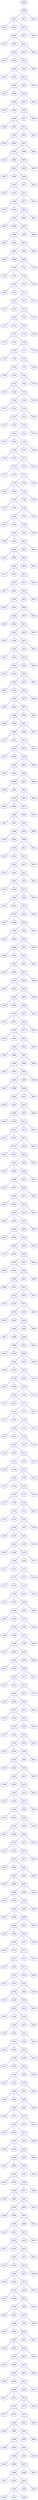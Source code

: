 strict graph "" {
	3608	[color=blue];
	3609	[color=blue];
	3608 -- 3609	[color=blue];
	3610	[color=blue];
	3609 -- 3610	[color=blue];
	3611	[color=blue];
	3609 -- 3611	[color=blue];
	3612	[color=blue];
	3609 -- 3612	[color=blue];
	3613	[color=blue];
	3610 -- 3613	[color=blue];
	3614	[color=blue];
	3610 -- 3614	[color=blue];
	3615	[color=blue];
	3610 -- 3615	[color=blue];
	3616	[color=blue];
	3615 -- 3616	[color=blue];
	3617	[color=blue];
	3615 -- 3617	[color=blue];
	3618	[color=blue];
	3615 -- 3618	[color=blue];
	3619	[color=blue];
	3616 -- 3619	[color=blue];
	3620	[color=blue];
	3616 -- 3620	[color=blue];
	3621	[color=blue];
	3616 -- 3621	[color=blue];
	3622	[color=blue];
	3621 -- 3622	[color=blue];
	3623	[color=blue];
	3621 -- 3623	[color=blue];
	3624	[color=blue];
	3621 -- 3624	[color=blue];
	3625	[color=blue];
	3622 -- 3625	[color=blue];
	3626	[color=blue];
	3622 -- 3626	[color=blue];
	3627	[color=blue];
	3622 -- 3627	[color=blue];
	3628	[color=blue];
	3627 -- 3628	[color=blue];
	3629	[color=blue];
	3627 -- 3629	[color=blue];
	3630	[color=blue];
	3627 -- 3630	[color=blue];
	3631	[color=blue];
	3628 -- 3631	[color=blue];
	3632	[color=blue];
	3628 -- 3632	[color=blue];
	3633	[color=blue];
	3628 -- 3633	[color=blue];
	3634	[color=blue];
	3633 -- 3634	[color=blue];
	3635	[color=blue];
	3633 -- 3635	[color=blue];
	3636	[color=blue];
	3633 -- 3636	[color=blue];
	3637	[color=blue];
	3634 -- 3637	[color=blue];
	3638	[color=blue];
	3634 -- 3638	[color=blue];
	3639	[color=blue];
	3634 -- 3639	[color=blue];
	3640	[color=blue];
	3639 -- 3640	[color=blue];
	3641	[color=blue];
	3639 -- 3641	[color=blue];
	3642	[color=blue];
	3639 -- 3642	[color=blue];
	3643	[color=blue];
	3640 -- 3643	[color=blue];
	3644	[color=blue];
	3640 -- 3644	[color=blue];
	3645	[color=blue];
	3640 -- 3645	[color=blue];
	3646	[color=blue];
	3645 -- 3646	[color=blue];
	3647	[color=blue];
	3645 -- 3647	[color=blue];
	3648	[color=blue];
	3645 -- 3648	[color=blue];
	3649	[color=blue];
	3646 -- 3649	[color=blue];
	3650	[color=blue];
	3646 -- 3650	[color=blue];
	3651	[color=blue];
	3646 -- 3651	[color=blue];
	3652	[color=blue];
	3651 -- 3652	[color=blue];
	3653	[color=blue];
	3651 -- 3653	[color=blue];
	3654	[color=blue];
	3651 -- 3654	[color=blue];
	3655	[color=blue];
	3652 -- 3655	[color=blue];
	3656	[color=blue];
	3652 -- 3656	[color=blue];
	3657	[color=blue];
	3652 -- 3657	[color=blue];
	3658	[color=blue];
	3657 -- 3658	[color=blue];
	3659	[color=blue];
	3657 -- 3659	[color=blue];
	3660	[color=blue];
	3657 -- 3660	[color=blue];
	3661	[color=blue];
	3658 -- 3661	[color=blue];
	3662	[color=blue];
	3658 -- 3662	[color=blue];
	3663	[color=blue];
	3658 -- 3663	[color=blue];
	3664	[color=blue];
	3663 -- 3664	[color=blue];
	3665	[color=blue];
	3663 -- 3665	[color=blue];
	3666	[color=blue];
	3663 -- 3666	[color=blue];
	3667	[color=blue];
	3664 -- 3667	[color=blue];
	3668	[color=blue];
	3664 -- 3668	[color=blue];
	3669	[color=blue];
	3664 -- 3669	[color=blue];
	3670	[color=blue];
	3669 -- 3670	[color=blue];
	3671	[color=blue];
	3669 -- 3671	[color=blue];
	3672	[color=blue];
	3669 -- 3672	[color=blue];
	3673	[color=blue];
	3670 -- 3673	[color=blue];
	3674	[color=blue];
	3670 -- 3674	[color=blue];
	3675	[color=blue];
	3670 -- 3675	[color=blue];
	3676	[color=blue];
	3675 -- 3676	[color=blue];
	3677	[color=blue];
	3675 -- 3677	[color=blue];
	3678	[color=blue];
	3675 -- 3678	[color=blue];
	3679	[color=blue];
	3676 -- 3679	[color=blue];
	3680	[color=blue];
	3676 -- 3680	[color=blue];
	3681	[color=blue];
	3676 -- 3681	[color=blue];
	3682	[color=blue];
	3681 -- 3682	[color=blue];
	3683	[color=blue];
	3681 -- 3683	[color=blue];
	3684	[color=blue];
	3681 -- 3684	[color=blue];
	3685	[color=blue];
	3682 -- 3685	[color=blue];
	3686	[color=blue];
	3682 -- 3686	[color=blue];
	3687	[color=blue];
	3682 -- 3687	[color=blue];
	3688	[color=blue];
	3687 -- 3688	[color=blue];
	3689	[color=blue];
	3687 -- 3689	[color=blue];
	3690	[color=blue];
	3687 -- 3690	[color=blue];
	3691	[color=blue];
	3688 -- 3691	[color=blue];
	3692	[color=blue];
	3688 -- 3692	[color=blue];
	3693	[color=blue];
	3688 -- 3693	[color=blue];
	3694	[color=blue];
	3693 -- 3694	[color=blue];
	3695	[color=blue];
	3693 -- 3695	[color=blue];
	3696	[color=blue];
	3693 -- 3696	[color=blue];
	3697	[color=blue];
	3694 -- 3697	[color=blue];
	3698	[color=blue];
	3694 -- 3698	[color=blue];
	3699	[color=blue];
	3694 -- 3699	[color=blue];
	3700	[color=blue];
	3699 -- 3700	[color=blue];
	3701	[color=blue];
	3699 -- 3701	[color=blue];
	3702	[color=blue];
	3699 -- 3702	[color=blue];
	3703	[color=blue];
	3700 -- 3703	[color=blue];
	3704	[color=blue];
	3700 -- 3704	[color=blue];
	3705	[color=blue];
	3700 -- 3705	[color=blue];
	3706	[color=blue];
	3705 -- 3706	[color=blue];
	3707	[color=blue];
	3705 -- 3707	[color=blue];
	3708	[color=blue];
	3705 -- 3708	[color=blue];
	3709	[color=blue];
	3706 -- 3709	[color=blue];
	3710	[color=blue];
	3706 -- 3710	[color=blue];
	3711	[color=blue];
	3706 -- 3711	[color=blue];
	3712	[color=blue];
	3711 -- 3712	[color=blue];
	3713	[color=blue];
	3711 -- 3713	[color=blue];
	3714	[color=blue];
	3711 -- 3714	[color=blue];
	3715	[color=blue];
	3712 -- 3715	[color=blue];
	3716	[color=blue];
	3712 -- 3716	[color=blue];
	3717	[color=blue];
	3712 -- 3717	[color=blue];
	3718	[color=blue];
	3717 -- 3718	[color=blue];
	3719	[color=blue];
	3717 -- 3719	[color=blue];
	3720	[color=blue];
	3717 -- 3720	[color=blue];
	3721	[color=blue];
	3718 -- 3721	[color=blue];
	3722	[color=blue];
	3718 -- 3722	[color=blue];
	3723	[color=blue];
	3718 -- 3723	[color=blue];
	3724	[color=blue];
	3723 -- 3724	[color=blue];
	3725	[color=blue];
	3723 -- 3725	[color=blue];
	3726	[color=blue];
	3723 -- 3726	[color=blue];
	3727	[color=blue];
	3724 -- 3727	[color=blue];
	3728	[color=blue];
	3724 -- 3728	[color=blue];
	3729	[color=blue];
	3724 -- 3729	[color=blue];
	3730	[color=blue];
	3729 -- 3730	[color=blue];
	3731	[color=blue];
	3729 -- 3731	[color=blue];
	3732	[color=blue];
	3729 -- 3732	[color=blue];
	3733	[color=blue];
	3730 -- 3733	[color=blue];
	3734	[color=blue];
	3730 -- 3734	[color=blue];
	3735	[color=blue];
	3730 -- 3735	[color=blue];
	3736	[color=blue];
	3735 -- 3736	[color=blue];
	3737	[color=blue];
	3735 -- 3737	[color=blue];
	3738	[color=blue];
	3735 -- 3738	[color=blue];
	3739	[color=blue];
	3736 -- 3739	[color=blue];
	3740	[color=blue];
	3736 -- 3740	[color=blue];
	3741	[color=blue];
	3736 -- 3741	[color=blue];
	3742	[color=blue];
	3741 -- 3742	[color=blue];
	3743	[color=blue];
	3741 -- 3743	[color=blue];
	3744	[color=blue];
	3741 -- 3744	[color=blue];
	3745	[color=blue];
	3742 -- 3745	[color=blue];
	3746	[color=blue];
	3742 -- 3746	[color=blue];
	3747	[color=blue];
	3742 -- 3747	[color=blue];
	3748	[color=blue];
	3747 -- 3748	[color=blue];
	3749	[color=blue];
	3747 -- 3749	[color=blue];
	3750	[color=blue];
	3747 -- 3750	[color=blue];
	3751	[color=blue];
	3748 -- 3751	[color=blue];
	3752	[color=blue];
	3748 -- 3752	[color=blue];
	3753	[color=blue];
	3748 -- 3753	[color=blue];
	3754	[color=blue];
	3753 -- 3754	[color=blue];
	3755	[color=blue];
	3753 -- 3755	[color=blue];
	3756	[color=blue];
	3753 -- 3756	[color=blue];
	3757	[color=blue];
	3754 -- 3757	[color=blue];
	3758	[color=blue];
	3754 -- 3758	[color=blue];
	3759	[color=blue];
	3754 -- 3759	[color=blue];
	3760	[color=blue];
	3759 -- 3760	[color=blue];
	3761	[color=blue];
	3759 -- 3761	[color=blue];
	3762	[color=blue];
	3759 -- 3762	[color=blue];
	3763	[color=blue];
	3760 -- 3763	[color=blue];
	3764	[color=blue];
	3760 -- 3764	[color=blue];
	3765	[color=blue];
	3760 -- 3765	[color=blue];
	3766	[color=blue];
	3765 -- 3766	[color=blue];
	3767	[color=blue];
	3765 -- 3767	[color=blue];
	3768	[color=blue];
	3765 -- 3768	[color=blue];
	3769	[color=blue];
	3766 -- 3769	[color=blue];
	3770	[color=blue];
	3766 -- 3770	[color=blue];
	3771	[color=blue];
	3766 -- 3771	[color=blue];
	3772	[color=blue];
	3771 -- 3772	[color=blue];
	3773	[color=blue];
	3771 -- 3773	[color=blue];
	3774	[color=blue];
	3771 -- 3774	[color=blue];
	3775	[color=blue];
	3772 -- 3775	[color=blue];
	3776	[color=blue];
	3772 -- 3776	[color=blue];
	3777	[color=blue];
	3772 -- 3777	[color=blue];
	3778	[color=blue];
	3777 -- 3778	[color=blue];
	3779	[color=blue];
	3777 -- 3779	[color=blue];
	3780	[color=blue];
	3777 -- 3780	[color=blue];
	3781	[color=blue];
	3778 -- 3781	[color=blue];
	3782	[color=blue];
	3778 -- 3782	[color=blue];
	3783	[color=blue];
	3778 -- 3783	[color=blue];
	3784	[color=blue];
	3783 -- 3784	[color=blue];
	3785	[color=blue];
	3783 -- 3785	[color=blue];
	3786	[color=blue];
	3783 -- 3786	[color=blue];
	3787	[color=blue];
	3784 -- 3787	[color=blue];
	3788	[color=blue];
	3784 -- 3788	[color=blue];
	3789	[color=blue];
	3784 -- 3789	[color=blue];
	3790	[color=blue];
	3789 -- 3790	[color=blue];
	3791	[color=blue];
	3789 -- 3791	[color=blue];
	3792	[color=blue];
	3789 -- 3792	[color=blue];
	3793	[color=blue];
	3790 -- 3793	[color=blue];
	3794	[color=blue];
	3790 -- 3794	[color=blue];
	3795	[color=blue];
	3790 -- 3795	[color=blue];
	3796	[color=blue];
	3795 -- 3796	[color=blue];
	3797	[color=blue];
	3795 -- 3797	[color=blue];
	3798	[color=blue];
	3795 -- 3798	[color=blue];
	3799	[color=blue];
	3796 -- 3799	[color=blue];
	3800	[color=blue];
	3796 -- 3800	[color=blue];
	3801	[color=blue];
	3796 -- 3801	[color=blue];
	3802	[color=blue];
	3801 -- 3802	[color=blue];
	3803	[color=blue];
	3801 -- 3803	[color=blue];
	3804	[color=blue];
	3801 -- 3804	[color=blue];
	3805	[color=blue];
	3802 -- 3805	[color=blue];
	3806	[color=blue];
	3802 -- 3806	[color=blue];
	3807	[color=blue];
	3802 -- 3807	[color=blue];
	3808	[color=blue];
	3807 -- 3808	[color=blue];
	3809	[color=blue];
	3807 -- 3809	[color=blue];
	3810	[color=blue];
	3807 -- 3810	[color=blue];
	3811	[color=blue];
	3808 -- 3811	[color=blue];
	3812	[color=blue];
	3808 -- 3812	[color=blue];
	3813	[color=blue];
	3808 -- 3813	[color=blue];
	3814	[color=blue];
	3813 -- 3814	[color=blue];
	3815	[color=blue];
	3813 -- 3815	[color=blue];
	3816	[color=blue];
	3813 -- 3816	[color=blue];
	3817	[color=blue];
	3814 -- 3817	[color=blue];
	3818	[color=blue];
	3814 -- 3818	[color=blue];
	3819	[color=blue];
	3814 -- 3819	[color=blue];
	3820	[color=blue];
	3819 -- 3820	[color=blue];
	3821	[color=blue];
	3819 -- 3821	[color=blue];
	3822	[color=blue];
	3819 -- 3822	[color=blue];
	3823	[color=blue];
	3820 -- 3823	[color=blue];
	3824	[color=blue];
	3820 -- 3824	[color=blue];
	3825	[color=blue];
	3820 -- 3825	[color=blue];
	3826	[color=blue];
	3825 -- 3826	[color=blue];
	3827	[color=blue];
	3825 -- 3827	[color=blue];
	3828	[color=blue];
	3825 -- 3828	[color=blue];
	3829	[color=blue];
	3826 -- 3829	[color=blue];
	3830	[color=blue];
	3826 -- 3830	[color=blue];
	3831	[color=blue];
	3826 -- 3831	[color=blue];
	3832	[color=blue];
	3831 -- 3832	[color=blue];
	3833	[color=blue];
	3831 -- 3833	[color=blue];
	3834	[color=blue];
	3831 -- 3834	[color=blue];
	3835	[color=blue];
	3832 -- 3835	[color=blue];
	3836	[color=blue];
	3832 -- 3836	[color=blue];
	3837	[color=blue];
	3832 -- 3837	[color=blue];
	3838	[color=blue];
	3837 -- 3838	[color=blue];
	3839	[color=blue];
	3837 -- 3839	[color=blue];
	3840	[color=blue];
	3837 -- 3840	[color=blue];
	3841	[color=blue];
	3838 -- 3841	[color=blue];
	3842	[color=blue];
	3838 -- 3842	[color=blue];
	3843	[color=blue];
	3838 -- 3843	[color=blue];
	3844	[color=blue];
	3843 -- 3844	[color=blue];
	3845	[color=blue];
	3843 -- 3845	[color=blue];
	3846	[color=blue];
	3843 -- 3846	[color=blue];
	3847	[color=blue];
	3844 -- 3847	[color=blue];
	3848	[color=blue];
	3844 -- 3848	[color=blue];
	3849	[color=blue];
	3844 -- 3849	[color=blue];
	3850	[color=blue];
	3849 -- 3850	[color=blue];
	3851	[color=blue];
	3849 -- 3851	[color=blue];
	3852	[color=blue];
	3849 -- 3852	[color=blue];
	3853	[color=blue];
	3850 -- 3853	[color=blue];
	3854	[color=blue];
	3850 -- 3854	[color=blue];
	3855	[color=blue];
	3850 -- 3855	[color=blue];
	3856	[color=blue];
	3855 -- 3856	[color=blue];
	3857	[color=blue];
	3855 -- 3857	[color=blue];
	3858	[color=blue];
	3855 -- 3858	[color=blue];
	3859	[color=blue];
	3856 -- 3859	[color=blue];
	3860	[color=blue];
	3856 -- 3860	[color=blue];
	3861	[color=blue];
	3856 -- 3861	[color=blue];
	3862	[color=blue];
	3861 -- 3862	[color=blue];
	3863	[color=blue];
	3861 -- 3863	[color=blue];
	3864	[color=blue];
	3861 -- 3864	[color=blue];
	3865	[color=blue];
	3862 -- 3865	[color=blue];
	3866	[color=blue];
	3862 -- 3866	[color=blue];
	3867	[color=blue];
	3862 -- 3867	[color=blue];
	3868	[color=blue];
	3867 -- 3868	[color=blue];
	3869	[color=blue];
	3867 -- 3869	[color=blue];
	3870	[color=blue];
	3867 -- 3870	[color=blue];
	3871	[color=blue];
	3868 -- 3871	[color=blue];
	3872	[color=blue];
	3868 -- 3872	[color=blue];
	3873	[color=blue];
	3868 -- 3873	[color=blue];
	3874	[color=blue];
	3873 -- 3874	[color=blue];
	3875	[color=blue];
	3873 -- 3875	[color=blue];
	3876	[color=blue];
	3873 -- 3876	[color=blue];
	3877	[color=blue];
	3874 -- 3877	[color=blue];
	3878	[color=blue];
	3874 -- 3878	[color=blue];
	3879	[color=blue];
	3874 -- 3879	[color=blue];
	3880	[color=blue];
	3879 -- 3880	[color=blue];
	3881	[color=blue];
	3879 -- 3881	[color=blue];
	3882	[color=blue];
	3879 -- 3882	[color=blue];
	3883	[color=blue];
	3880 -- 3883	[color=blue];
	3884	[color=blue];
	3880 -- 3884	[color=blue];
	3885	[color=blue];
	3880 -- 3885	[color=blue];
	3886	[color=blue];
	3885 -- 3886	[color=blue];
	3887	[color=blue];
	3885 -- 3887	[color=blue];
	3888	[color=blue];
	3885 -- 3888	[color=blue];
	3889	[color=blue];
	3886 -- 3889	[color=blue];
	3890	[color=blue];
	3886 -- 3890	[color=blue];
	3891	[color=blue];
	3886 -- 3891	[color=blue];
	3892	[color=blue];
	3891 -- 3892	[color=blue];
	3893	[color=blue];
	3891 -- 3893	[color=blue];
	3894	[color=blue];
	3891 -- 3894	[color=blue];
	3895	[color=blue];
	3892 -- 3895	[color=blue];
	3896	[color=blue];
	3892 -- 3896	[color=blue];
	3897	[color=blue];
	3892 -- 3897	[color=blue];
	3898	[color=blue];
	3897 -- 3898	[color=blue];
	3899	[color=blue];
	3897 -- 3899	[color=blue];
	3900	[color=blue];
	3897 -- 3900	[color=blue];
	3901	[color=blue];
	3898 -- 3901	[color=blue];
	3902	[color=blue];
	3898 -- 3902	[color=blue];
	3903	[color=blue];
	3898 -- 3903	[color=blue];
	3904	[color=blue];
	3903 -- 3904	[color=blue];
	3905	[color=blue];
	3903 -- 3905	[color=blue];
	3906	[color=blue];
	3903 -- 3906	[color=blue];
	3907	[color=blue];
	3904 -- 3907	[color=blue];
	3908	[color=blue];
	3904 -- 3908	[color=blue];
	3909	[color=blue];
	3904 -- 3909	[color=blue];
	3910	[color=blue];
	3909 -- 3910	[color=blue];
	3911	[color=blue];
	3909 -- 3911	[color=blue];
	3912	[color=blue];
	3909 -- 3912	[color=blue];
	3913	[color=blue];
	3910 -- 3913	[color=blue];
	3914	[color=blue];
	3910 -- 3914	[color=blue];
	3915	[color=blue];
	3910 -- 3915	[color=blue];
	3916	[color=blue];
	3915 -- 3916	[color=blue];
	3917	[color=blue];
	3915 -- 3917	[color=blue];
	3918	[color=blue];
	3915 -- 3918	[color=blue];
	3919	[color=blue];
	3916 -- 3919	[color=blue];
	3920	[color=blue];
	3916 -- 3920	[color=blue];
	3921	[color=blue];
	3916 -- 3921	[color=blue];
	3922	[color=blue];
	3921 -- 3922	[color=blue];
	3923	[color=blue];
	3921 -- 3923	[color=blue];
	3924	[color=blue];
	3921 -- 3924	[color=blue];
	3925	[color=blue];
	3922 -- 3925	[color=blue];
	3926	[color=blue];
	3922 -- 3926	[color=blue];
	3927	[color=blue];
	3922 -- 3927	[color=blue];
	3928	[color=blue];
	3927 -- 3928	[color=blue];
	3929	[color=blue];
	3927 -- 3929	[color=blue];
	3930	[color=blue];
	3927 -- 3930	[color=blue];
	3931	[color=blue];
	3928 -- 3931	[color=blue];
	3932	[color=blue];
	3928 -- 3932	[color=blue];
	3933	[color=blue];
	3928 -- 3933	[color=blue];
	3934	[color=blue];
	3933 -- 3934	[color=blue];
	3935	[color=blue];
	3933 -- 3935	[color=blue];
	3936	[color=blue];
	3933 -- 3936	[color=blue];
	3937	[color=blue];
	3934 -- 3937	[color=blue];
	3938	[color=blue];
	3934 -- 3938	[color=blue];
	3939	[color=blue];
	3934 -- 3939	[color=blue];
	3940	[color=blue];
	3939 -- 3940	[color=blue];
	3941	[color=blue];
	3939 -- 3941	[color=blue];
	3942	[color=blue];
	3939 -- 3942	[color=blue];
	3943	[color=blue];
	3940 -- 3943	[color=blue];
	3944	[color=blue];
	3940 -- 3944	[color=blue];
	3945	[color=blue];
	3940 -- 3945	[color=blue];
	3946	[color=blue];
	3945 -- 3946	[color=blue];
	3947	[color=blue];
	3945 -- 3947	[color=blue];
	3948	[color=blue];
	3945 -- 3948	[color=blue];
	3949	[color=blue];
	3946 -- 3949	[color=blue];
	3950	[color=blue];
	3946 -- 3950	[color=blue];
	3951	[color=blue];
	3946 -- 3951	[color=blue];
	3952	[color=blue];
	3951 -- 3952	[color=blue];
	3953	[color=blue];
	3951 -- 3953	[color=blue];
	3954	[color=blue];
	3951 -- 3954	[color=blue];
	3955	[color=blue];
	3952 -- 3955	[color=blue];
	3956	[color=blue];
	3952 -- 3956	[color=blue];
	3957	[color=blue];
	3952 -- 3957	[color=blue];
	3958	[color=blue];
	3957 -- 3958	[color=blue];
	3959	[color=blue];
	3957 -- 3959	[color=blue];
	3960	[color=blue];
	3957 -- 3960	[color=blue];
	3961	[color=blue];
	3958 -- 3961	[color=blue];
	3962	[color=blue];
	3958 -- 3962	[color=blue];
	3963	[color=blue];
	3958 -- 3963	[color=blue];
	3964	[color=blue];
	3963 -- 3964	[color=blue];
	3965	[color=blue];
	3963 -- 3965	[color=blue];
	3966	[color=blue];
	3963 -- 3966	[color=blue];
	3967	[color=blue];
	3964 -- 3967	[color=blue];
	3968	[color=blue];
	3964 -- 3968	[color=blue];
	3969	[color=blue];
	3964 -- 3969	[color=blue];
	3970	[color=blue];
	3969 -- 3970	[color=blue];
	3971	[color=blue];
	3969 -- 3971	[color=blue];
	3972	[color=blue];
	3969 -- 3972	[color=blue];
	3973	[color=blue];
	3970 -- 3973	[color=blue];
	3974	[color=blue];
	3970 -- 3974	[color=blue];
	3975	[color=blue];
	3970 -- 3975	[color=blue];
	3976	[color=blue];
	3975 -- 3976	[color=blue];
	3977	[color=blue];
	3975 -- 3977	[color=blue];
	3978	[color=blue];
	3975 -- 3978	[color=blue];
	3979	[color=blue];
	3976 -- 3979	[color=blue];
	3980	[color=blue];
	3976 -- 3980	[color=blue];
	3981	[color=blue];
	3976 -- 3981	[color=blue];
	3982	[color=blue];
	3981 -- 3982	[color=blue];
	3983	[color=blue];
	3981 -- 3983	[color=blue];
	3984	[color=blue];
	3981 -- 3984	[color=blue];
	3985	[color=blue];
	3982 -- 3985	[color=blue];
	3986	[color=blue];
	3982 -- 3986	[color=blue];
	3987	[color=blue];
	3982 -- 3987	[color=blue];
	3988	[color=blue];
	3987 -- 3988	[color=blue];
	3989	[color=blue];
	3987 -- 3989	[color=blue];
	3990	[color=blue];
	3987 -- 3990	[color=blue];
	3991	[color=blue];
	3988 -- 3991	[color=blue];
	3992	[color=blue];
	3988 -- 3992	[color=blue];
	3993	[color=blue];
	3988 -- 3993	[color=blue];
	3994	[color=blue];
	3993 -- 3994	[color=blue];
	3995	[color=blue];
	3993 -- 3995	[color=blue];
	3996	[color=blue];
	3993 -- 3996	[color=blue];
	3997	[color=blue];
	3994 -- 3997	[color=blue];
	3998	[color=blue];
	3994 -- 3998	[color=blue];
	3999	[color=blue];
	3994 -- 3999	[color=blue];
	4000	[color=blue];
	3999 -- 4000	[color=blue];
	4001	[color=blue];
	3999 -- 4001	[color=blue];
	4002	[color=blue];
	3999 -- 4002	[color=blue];
	4003	[color=blue];
	4000 -- 4003	[color=blue];
	4004	[color=blue];
	4000 -- 4004	[color=blue];
	4005	[color=blue];
	4000 -- 4005	[color=blue];
	4006	[color=blue];
	4005 -- 4006	[color=blue];
	4007	[color=blue];
	4005 -- 4007	[color=blue];
	4008	[color=blue];
	4005 -- 4008	[color=blue];
	4009	[color=blue];
	4006 -- 4009	[color=blue];
	4010	[color=blue];
	4006 -- 4010	[color=blue];
	4011	[color=blue];
	4006 -- 4011	[color=blue];
	4012	[color=blue];
	4011 -- 4012	[color=blue];
	4013	[color=blue];
	4011 -- 4013	[color=blue];
	4014	[color=blue];
	4011 -- 4014	[color=blue];
	4015	[color=blue];
	4012 -- 4015	[color=blue];
	4016	[color=blue];
	4012 -- 4016	[color=blue];
	4017	[color=blue];
	4012 -- 4017	[color=blue];
	4018	[color=blue];
	4017 -- 4018	[color=blue];
	4019	[color=blue];
	4017 -- 4019	[color=blue];
	4020	[color=blue];
	4017 -- 4020	[color=blue];
	4021	[color=blue];
	4018 -- 4021	[color=blue];
	4022	[color=blue];
	4018 -- 4022	[color=blue];
	4023	[color=blue];
	4018 -- 4023	[color=blue];
	4024	[color=blue];
	4023 -- 4024	[color=blue];
	4025	[color=blue];
	4023 -- 4025	[color=blue];
	4026	[color=blue];
	4023 -- 4026	[color=blue];
	4027	[color=blue];
	4024 -- 4027	[color=blue];
	4028	[color=blue];
	4024 -- 4028	[color=blue];
	4029	[color=blue];
	4024 -- 4029	[color=blue];
	4030	[color=blue];
	4029 -- 4030	[color=blue];
	4031	[color=blue];
	4029 -- 4031	[color=blue];
	4032	[color=blue];
	4029 -- 4032	[color=blue];
	4033	[color=blue];
	4030 -- 4033	[color=blue];
	4034	[color=blue];
	4030 -- 4034	[color=blue];
	4035	[color=blue];
	4030 -- 4035	[color=blue];
	4036	[color=blue];
	4035 -- 4036	[color=blue];
	4037	[color=blue];
	4035 -- 4037	[color=blue];
	4038	[color=blue];
	4035 -- 4038	[color=blue];
	4039	[color=blue];
	4036 -- 4039	[color=blue];
	4040	[color=blue];
	4036 -- 4040	[color=blue];
	4041	[color=blue];
	4036 -- 4041	[color=blue];
	4042	[color=blue];
	4041 -- 4042	[color=blue];
	4043	[color=blue];
	4041 -- 4043	[color=blue];
	4044	[color=blue];
	4041 -- 4044	[color=blue];
	4045	[color=blue];
	4042 -- 4045	[color=blue];
	4046	[color=blue];
	4042 -- 4046	[color=blue];
	4047	[color=blue];
	4042 -- 4047	[color=blue];
	4048	[color=blue];
	4047 -- 4048	[color=blue];
	4049	[color=blue];
	4047 -- 4049	[color=blue];
	4050	[color=blue];
	4047 -- 4050	[color=blue];
	4051	[color=blue];
	4048 -- 4051	[color=blue];
	4052	[color=blue];
	4048 -- 4052	[color=blue];
	4053	[color=blue];
	4048 -- 4053	[color=blue];
	4054	[color=blue];
	4053 -- 4054	[color=blue];
	4055	[color=blue];
	4053 -- 4055	[color=blue];
	4056	[color=blue];
	4053 -- 4056	[color=blue];
	4057	[color=blue];
	4054 -- 4057	[color=blue];
	4058	[color=blue];
	4054 -- 4058	[color=blue];
	4059	[color=blue];
	4054 -- 4059	[color=blue];
	4060	[color=blue];
	4059 -- 4060	[color=blue];
	4061	[color=blue];
	4059 -- 4061	[color=blue];
	4062	[color=blue];
	4059 -- 4062	[color=blue];
	4063	[color=blue];
	4060 -- 4063	[color=blue];
	4064	[color=blue];
	4060 -- 4064	[color=blue];
	4065	[color=blue];
	4060 -- 4065	[color=blue];
	4066	[color=blue];
	4065 -- 4066	[color=blue];
	4067	[color=blue];
	4065 -- 4067	[color=blue];
	4068	[color=blue];
	4065 -- 4068	[color=blue];
	4069	[color=blue];
	4066 -- 4069	[color=blue];
	4070	[color=blue];
	4066 -- 4070	[color=blue];
	4071	[color=blue];
	4066 -- 4071	[color=blue];
	4072	[color=blue];
	4071 -- 4072	[color=blue];
	4073	[color=blue];
	4071 -- 4073	[color=blue];
	4074	[color=blue];
	4071 -- 4074	[color=blue];
	4075	[color=blue];
	4072 -- 4075	[color=blue];
	4076	[color=blue];
	4072 -- 4076	[color=blue];
	4077	[color=blue];
	4072 -- 4077	[color=blue];
	4078	[color=blue];
	4077 -- 4078	[color=blue];
	4079	[color=blue];
	4077 -- 4079	[color=blue];
	4080	[color=blue];
	4077 -- 4080	[color=blue];
	4081	[color=blue];
	4078 -- 4081	[color=blue];
	4082	[color=blue];
	4078 -- 4082	[color=blue];
	4083	[color=blue];
	4078 -- 4083	[color=blue];
	4084	[color=blue];
	4083 -- 4084	[color=blue];
	4085	[color=blue];
	4083 -- 4085	[color=blue];
	4086	[color=blue];
	4083 -- 4086	[color=blue];
	4087	[color=blue];
	4084 -- 4087	[color=blue];
	4088	[color=blue];
	4084 -- 4088	[color=blue];
	4089	[color=blue];
	4084 -- 4089	[color=blue];
	4090	[color=blue];
	4089 -- 4090	[color=blue];
	4091	[color=blue];
	4089 -- 4091	[color=blue];
	4092	[color=blue];
	4089 -- 4092	[color=blue];
	4093	[color=blue];
	4090 -- 4093	[color=blue];
	4094	[color=blue];
	4090 -- 4094	[color=blue];
	4095	[color=blue];
	4090 -- 4095	[color=blue];
	4096	[color=blue];
	4095 -- 4096	[color=blue];
	4097	[color=blue];
	4095 -- 4097	[color=blue];
	4098	[color=blue];
	4095 -- 4098	[color=blue];
	4099	[color=blue];
	4096 -- 4099	[color=blue];
	4100	[color=blue];
	4096 -- 4100	[color=blue];
	4101	[color=blue];
	4096 -- 4101	[color=blue];
	4102	[color=blue];
	4101 -- 4102	[color=blue];
	4103	[color=blue];
	4101 -- 4103	[color=blue];
	4104	[color=blue];
	4101 -- 4104	[color=blue];
	4105	[color=blue];
	4102 -- 4105	[color=blue];
	4106	[color=blue];
	4102 -- 4106	[color=blue];
	4107	[color=blue];
	4102 -- 4107	[color=blue];
	4108	[color=blue];
	4107 -- 4108	[color=blue];
	4109	[color=blue];
	4107 -- 4109	[color=blue];
	4110	[color=blue];
	4107 -- 4110	[color=blue];
	4111	[color=blue];
	4108 -- 4111	[color=blue];
	4112	[color=blue];
	4108 -- 4112	[color=blue];
	4113	[color=blue];
	4108 -- 4113	[color=blue];
	4114	[color=blue];
	4113 -- 4114	[color=blue];
	4115	[color=blue];
	4113 -- 4115	[color=blue];
	4116	[color=blue];
	4113 -- 4116	[color=blue];
	4117	[color=blue];
	4114 -- 4117	[color=blue];
	4118	[color=blue];
	4114 -- 4118	[color=blue];
	4119	[color=blue];
	4114 -- 4119	[color=blue];
	4120	[color=blue];
	4119 -- 4120	[color=blue];
	4121	[color=blue];
	4119 -- 4121	[color=blue];
	4122	[color=blue];
	4119 -- 4122	[color=blue];
	4123	[color=blue];
	4120 -- 4123	[color=blue];
	4124	[color=blue];
	4120 -- 4124	[color=blue];
	4125	[color=blue];
	4120 -- 4125	[color=blue];
	4126	[color=blue];
	4125 -- 4126	[color=blue];
	4127	[color=blue];
	4125 -- 4127	[color=blue];
	4128	[color=blue];
	4125 -- 4128	[color=blue];
	4129	[color=blue];
	4126 -- 4129	[color=blue];
	4130	[color=blue];
	4126 -- 4130	[color=blue];
	4131	[color=blue];
	4126 -- 4131	[color=blue];
	4132	[color=blue];
	4131 -- 4132	[color=blue];
	4133	[color=blue];
	4131 -- 4133	[color=blue];
	4134	[color=blue];
	4131 -- 4134	[color=blue];
	4135	[color=blue];
	4132 -- 4135	[color=blue];
	4136	[color=blue];
	4132 -- 4136	[color=blue];
	4137	[color=blue];
	4132 -- 4137	[color=blue];
	4138	[color=blue];
	4137 -- 4138	[color=blue];
	4139	[color=blue];
	4137 -- 4139	[color=blue];
	4140	[color=blue];
	4137 -- 4140	[color=blue];
	4141	[color=blue];
	4138 -- 4141	[color=blue];
	4142	[color=blue];
	4138 -- 4142	[color=blue];
	4143	[color=blue];
	4138 -- 4143	[color=blue];
	4144	[color=blue];
	4143 -- 4144	[color=blue];
	4145	[color=blue];
	4143 -- 4145	[color=blue];
	4146	[color=blue];
	4143 -- 4146	[color=blue];
	4147	[color=blue];
	4144 -- 4147	[color=blue];
	4148	[color=blue];
	4144 -- 4148	[color=blue];
	4149	[color=blue];
	4144 -- 4149	[color=blue];
	4150	[color=blue];
	4149 -- 4150	[color=blue];
	4151	[color=blue];
	4149 -- 4151	[color=blue];
	4152	[color=blue];
	4149 -- 4152	[color=blue];
	4153	[color=blue];
	4150 -- 4153	[color=blue];
	4154	[color=blue];
	4150 -- 4154	[color=blue];
	4155	[color=blue];
	4150 -- 4155	[color=blue];
	4156	[color=blue];
	4155 -- 4156	[color=blue];
	4157	[color=blue];
	4155 -- 4157	[color=blue];
	4158	[color=blue];
	4155 -- 4158	[color=blue];
	4159	[color=blue];
	4156 -- 4159	[color=blue];
	4160	[color=blue];
	4156 -- 4160	[color=blue];
	4161	[color=blue];
	4156 -- 4161	[color=blue];
	4162	[color=blue];
	4161 -- 4162	[color=blue];
	4163	[color=blue];
	4161 -- 4163	[color=blue];
	4164	[color=blue];
	4161 -- 4164	[color=blue];
	4165	[color=blue];
	4162 -- 4165	[color=blue];
	4166	[color=blue];
	4162 -- 4166	[color=blue];
	4167	[color=blue];
	4162 -- 4167	[color=blue];
	4168	[color=blue];
	4167 -- 4168	[color=blue];
	4169	[color=blue];
	4167 -- 4169	[color=blue];
	4170	[color=blue];
	4167 -- 4170	[color=blue];
	4171	[color=blue];
	4168 -- 4171	[color=blue];
	4172	[color=blue];
	4168 -- 4172	[color=blue];
	4173	[color=blue];
	4168 -- 4173	[color=blue];
	4174	[color=blue];
	4173 -- 4174	[color=blue];
	4175	[color=blue];
	4173 -- 4175	[color=blue];
	4176	[color=blue];
	4173 -- 4176	[color=blue];
	4177	[color=blue];
	4174 -- 4177	[color=blue];
	4178	[color=blue];
	4174 -- 4178	[color=blue];
	4179	[color=blue];
	4174 -- 4179	[color=blue];
	4180	[color=blue];
	4179 -- 4180	[color=blue];
	4181	[color=blue];
	4179 -- 4181	[color=blue];
	4182	[color=blue];
	4179 -- 4182	[color=blue];
	4183	[color=blue];
	4180 -- 4183	[color=blue];
	4184	[color=blue];
	4180 -- 4184	[color=blue];
	4185	[color=blue];
	4180 -- 4185	[color=blue];
	4186	[color=blue];
	4185 -- 4186	[color=blue];
	4187	[color=blue];
	4185 -- 4187	[color=blue];
	4188	[color=blue];
	4185 -- 4188	[color=blue];
	4189	[color=blue];
	4186 -- 4189	[color=blue];
	4190	[color=blue];
	4186 -- 4190	[color=blue];
	4191	[color=blue];
	4186 -- 4191	[color=blue];
	4192	[color=blue];
	4191 -- 4192	[color=blue];
	4193	[color=blue];
	4191 -- 4193	[color=blue];
	4194	[color=blue];
	4191 -- 4194	[color=blue];
	4195	[color=blue];
	4192 -- 4195	[color=blue];
	4196	[color=blue];
	4192 -- 4196	[color=blue];
	4197	[color=blue];
	4192 -- 4197	[color=blue];
	4198	[color=blue];
	4197 -- 4198	[color=blue];
	4199	[color=blue];
	4197 -- 4199	[color=blue];
	4200	[color=blue];
	4197 -- 4200	[color=blue];
	4201	[color=blue];
	4198 -- 4201	[color=blue];
	4202	[color=blue];
	4198 -- 4202	[color=blue];
	4203	[color=blue];
	4198 -- 4203	[color=blue];
	4204	[color=blue];
	4203 -- 4204	[color=blue];
	4205	[color=blue];
	4203 -- 4205	[color=blue];
	4206	[color=blue];
	4203 -- 4206	[color=blue];
	4207	[color=blue];
	4204 -- 4207	[color=blue];
	4208	[color=blue];
	4204 -- 4208	[color=blue];
	4209	[color=blue];
	4204 -- 4209	[color=blue];
	4210	[color=blue];
	4209 -- 4210	[color=blue];
	4211	[color=blue];
	4209 -- 4211	[color=blue];
	4212	[color=blue];
	4209 -- 4212	[color=blue];
	4213	[color=blue];
	4210 -- 4213	[color=blue];
	4214	[color=blue];
	4210 -- 4214	[color=blue];
	4215	[color=blue];
	4210 -- 4215	[color=blue];
	4216	[color=blue];
	4215 -- 4216	[color=blue];
	4217	[color=blue];
	4215 -- 4217	[color=blue];
	4218	[color=blue];
	4215 -- 4218	[color=blue];
	4219	[color=blue];
	4216 -- 4219	[color=blue];
	4220	[color=blue];
	4216 -- 4220	[color=blue];
	4221	[color=blue];
	4216 -- 4221	[color=blue];
	4222	[color=blue];
	4221 -- 4222	[color=blue];
	4223	[color=blue];
	4221 -- 4223	[color=blue];
	4224	[color=blue];
	4221 -- 4224	[color=blue];
	4225	[color=blue];
	4222 -- 4225	[color=blue];
	4226	[color=blue];
	4222 -- 4226	[color=blue];
	4227	[color=blue];
	4222 -- 4227	[color=blue];
	4228	[color=blue];
	4227 -- 4228	[color=blue];
	4229	[color=blue];
	4227 -- 4229	[color=blue];
	4230	[color=blue];
	4227 -- 4230	[color=blue];
	4231	[color=blue];
	4228 -- 4231	[color=blue];
	4232	[color=blue];
	4228 -- 4232	[color=blue];
	4233	[color=blue];
	4228 -- 4233	[color=blue];
	4234	[color=blue];
	4233 -- 4234	[color=blue];
	4235	[color=blue];
	4233 -- 4235	[color=blue];
	4236	[color=blue];
	4233 -- 4236	[color=blue];
	4237	[color=blue];
	4234 -- 4237	[color=blue];
	4238	[color=blue];
	4234 -- 4238	[color=blue];
	4239	[color=blue];
	4234 -- 4239	[color=blue];
	4240	[color=blue];
	4239 -- 4240	[color=blue];
	4241	[color=blue];
	4239 -- 4241	[color=blue];
	4242	[color=blue];
	4239 -- 4242	[color=blue];
	4243	[color=blue];
	4240 -- 4243	[color=blue];
	4244	[color=blue];
	4240 -- 4244	[color=blue];
	4245	[color=blue];
	4240 -- 4245	[color=blue];
	4246	[color=blue];
	4245 -- 4246	[color=blue];
	4247	[color=blue];
	4245 -- 4247	[color=blue];
	4248	[color=blue];
	4245 -- 4248	[color=blue];
	4249	[color=blue];
	4246 -- 4249	[color=blue];
	4250	[color=blue];
	4246 -- 4250	[color=blue];
	4251	[color=blue];
	4246 -- 4251	[color=blue];
	4252	[color=blue];
	4251 -- 4252	[color=blue];
	4253	[color=blue];
	4251 -- 4253	[color=blue];
	4254	[color=blue];
	4251 -- 4254	[color=blue];
	4255	[color=blue];
	4252 -- 4255	[color=blue];
	4256	[color=blue];
	4252 -- 4256	[color=blue];
	4257	[color=blue];
	4252 -- 4257	[color=blue];
	4258	[color=blue];
	4257 -- 4258	[color=blue];
	4259	[color=blue];
	4257 -- 4259	[color=blue];
	4260	[color=blue];
	4257 -- 4260	[color=blue];
	4261	[color=blue];
	4258 -- 4261	[color=blue];
	4262	[color=blue];
	4258 -- 4262	[color=blue];
	4263	[color=blue];
	4258 -- 4263	[color=blue];
	4264	[color=blue];
	4263 -- 4264	[color=blue];
	4265	[color=blue];
	4263 -- 4265	[color=blue];
	4266	[color=blue];
	4263 -- 4266	[color=blue];
	4267	[color=blue];
	4264 -- 4267	[color=blue];
	4268	[color=blue];
	4264 -- 4268	[color=blue];
	4269	[color=blue];
	4264 -- 4269	[color=blue];
	4270	[color=blue];
	4269 -- 4270	[color=blue];
	4271	[color=blue];
	4269 -- 4271	[color=blue];
	4272	[color=blue];
	4269 -- 4272	[color=blue];
	4273	[color=blue];
	4270 -- 4273	[color=blue];
	4274	[color=blue];
	4270 -- 4274	[color=blue];
	4275	[color=blue];
	4270 -- 4275	[color=blue];
	4276	[color=blue];
	4275 -- 4276	[color=blue];
	4277	[color=blue];
	4275 -- 4277	[color=blue];
	4278	[color=blue];
	4275 -- 4278	[color=blue];
	4279	[color=blue];
	4276 -- 4279	[color=blue];
	4280	[color=blue];
	4276 -- 4280	[color=blue];
	4281	[color=blue];
	4276 -- 4281	[color=blue];
	4282	[color=blue];
	4281 -- 4282	[color=blue];
	4283	[color=blue];
	4281 -- 4283	[color=blue];
	4284	[color=blue];
	4281 -- 4284	[color=blue];
	4285	[color=blue];
	4282 -- 4285	[color=blue];
	4286	[color=blue];
	4282 -- 4286	[color=blue];
	4287	[color=blue];
	4282 -- 4287	[color=blue];
	4288	[color=blue];
	4287 -- 4288	[color=blue];
	4289	[color=blue];
	4287 -- 4289	[color=blue];
	4290	[color=blue];
	4287 -- 4290	[color=blue];
	4291	[color=blue];
	4288 -- 4291	[color=blue];
	4292	[color=blue];
	4288 -- 4292	[color=blue];
	4293	[color=blue];
	4288 -- 4293	[color=blue];
	4294	[color=blue];
	4293 -- 4294	[color=blue];
	4295	[color=blue];
	4293 -- 4295	[color=blue];
	4296	[color=blue];
	4293 -- 4296	[color=blue];
	4297	[color=blue];
	4294 -- 4297	[color=blue];
	4298	[color=blue];
	4294 -- 4298	[color=blue];
	4299	[color=blue];
	4294 -- 4299	[color=blue];
	4300	[color=blue];
	4299 -- 4300	[color=blue];
	4301	[color=blue];
	4299 -- 4301	[color=blue];
	4302	[color=blue];
	4299 -- 4302	[color=blue];
	4303	[color=blue];
	4300 -- 4303	[color=blue];
	4304	[color=blue];
	4300 -- 4304	[color=blue];
	4305	[color=blue];
	4300 -- 4305	[color=blue];
	4306	[color=blue];
	4305 -- 4306	[color=blue];
	4307	[color=blue];
	4305 -- 4307	[color=blue];
	4308	[color=blue];
	4305 -- 4308	[color=blue];
	4309	[color=blue];
	4306 -- 4309	[color=blue];
	4310	[color=blue];
	4306 -- 4310	[color=blue];
	4311	[color=blue];
	4306 -- 4311	[color=blue];
	4312	[color=blue];
	4311 -- 4312	[color=blue];
	4313	[color=blue];
	4311 -- 4313	[color=blue];
	4314	[color=blue];
	4311 -- 4314	[color=blue];
	4315	[color=blue];
	4312 -- 4315	[color=blue];
	4316	[color=blue];
	4312 -- 4316	[color=blue];
	4317	[color=blue];
	4312 -- 4317	[color=blue];
	4318	[color=blue];
	4317 -- 4318	[color=blue];
	4319	[color=blue];
	4317 -- 4319	[color=blue];
	4320	[color=blue];
	4317 -- 4320	[color=blue];
	4321	[color=blue];
	4318 -- 4321	[color=blue];
	4322	[color=blue];
	4318 -- 4322	[color=blue];
	4323	[color=blue];
	4318 -- 4323	[color=blue];
	4324	[color=blue];
	4323 -- 4324	[color=blue];
	4325	[color=blue];
	4323 -- 4325	[color=blue];
	4326	[color=blue];
	4323 -- 4326	[color=blue];
	4327	[color=blue];
	4324 -- 4327	[color=blue];
	4328	[color=blue];
	4324 -- 4328	[color=blue];
	4329	[color=blue];
	4324 -- 4329	[color=blue];
	4330	[color=blue];
	4329 -- 4330	[color=blue];
	4331	[color=blue];
	4329 -- 4331	[color=blue];
	4332	[color=blue];
	4329 -- 4332	[color=blue];
	4333	[color=blue];
	4330 -- 4333	[color=blue];
	4334	[color=blue];
	4330 -- 4334	[color=blue];
	4335	[color=blue];
	4330 -- 4335	[color=blue];
	4336	[color=blue];
	4335 -- 4336	[color=blue];
	4337	[color=blue];
	4335 -- 4337	[color=blue];
	4338	[color=blue];
	4335 -- 4338	[color=blue];
	4339	[color=blue];
	4336 -- 4339	[color=blue];
	4340	[color=blue];
	4336 -- 4340	[color=blue];
	4341	[color=blue];
	4336 -- 4341	[color=blue];
	4342	[color=blue];
	4341 -- 4342	[color=blue];
	4343	[color=blue];
	4341 -- 4343	[color=blue];
	4344	[color=blue];
	4341 -- 4344	[color=blue];
	4345	[color=blue];
	4342 -- 4345	[color=blue];
	4346	[color=blue];
	4342 -- 4346	[color=blue];
	4347	[color=blue];
	4342 -- 4347	[color=blue];
	4348	[color=blue];
	4347 -- 4348	[color=blue];
	4349	[color=blue];
	4347 -- 4349	[color=blue];
	4350	[color=blue];
	4347 -- 4350	[color=blue];
	4351	[color=blue];
	4348 -- 4351	[color=blue];
	4352	[color=blue];
	4348 -- 4352	[color=blue];
	4353	[color=blue];
	4348 -- 4353	[color=blue];
	4354	[color=blue];
	4353 -- 4354	[color=blue];
	4355	[color=blue];
	4353 -- 4355	[color=blue];
	4356	[color=blue];
	4353 -- 4356	[color=blue];
	4357	[color=blue];
	4354 -- 4357	[color=blue];
	4358	[color=blue];
	4354 -- 4358	[color=blue];
	4359	[color=blue];
	4354 -- 4359	[color=blue];
	4360	[color=blue];
	4359 -- 4360	[color=blue];
	4361	[color=blue];
	4359 -- 4361	[color=blue];
	4362	[color=blue];
	4359 -- 4362	[color=blue];
	4363	[color=blue];
	4360 -- 4363	[color=blue];
	4364	[color=blue];
	4360 -- 4364	[color=blue];
	4365	[color=blue];
	4360 -- 4365	[color=blue];
	4366	[color=blue];
	4365 -- 4366	[color=blue];
	4367	[color=blue];
	4365 -- 4367	[color=blue];
	4368	[color=blue];
	4365 -- 4368	[color=blue];
	4369	[color=blue];
	4366 -- 4369	[color=blue];
	4370	[color=blue];
	4366 -- 4370	[color=blue];
	4371	[color=blue];
	4366 -- 4371	[color=blue];
	4372	[color=blue];
	4371 -- 4372	[color=blue];
	4373	[color=blue];
	4371 -- 4373	[color=blue];
	4374	[color=blue];
	4371 -- 4374	[color=blue];
	4375	[color=blue];
	4372 -- 4375	[color=blue];
	4376	[color=blue];
	4372 -- 4376	[color=blue];
	4377	[color=blue];
	4372 -- 4377	[color=blue];
	4378	[color=blue];
	4377 -- 4378	[color=blue];
	4379	[color=blue];
	4377 -- 4379	[color=blue];
	4380	[color=blue];
	4377 -- 4380	[color=blue];
	4381	[color=blue];
	4378 -- 4381	[color=blue];
	4382	[color=blue];
	4378 -- 4382	[color=blue];
	4383	[color=blue];
	4378 -- 4383	[color=blue];
	4384	[color=blue];
	4383 -- 4384	[color=blue];
	4385	[color=blue];
	4383 -- 4385	[color=blue];
	4386	[color=blue];
	4383 -- 4386	[color=blue];
	4387	[color=blue];
	4384 -- 4387	[color=blue];
	4388	[color=blue];
	4384 -- 4388	[color=blue];
	4389	[color=blue];
	4384 -- 4389	[color=blue];
	4390	[color=blue];
	4389 -- 4390	[color=blue];
	4391	[color=blue];
	4389 -- 4391	[color=blue];
	4392	[color=blue];
	4389 -- 4392	[color=blue];
	4393	[color=blue];
	4390 -- 4393	[color=blue];
	4394	[color=blue];
	4390 -- 4394	[color=blue];
	4395	[color=blue];
	4390 -- 4395	[color=blue];
	4396	[color=blue];
	4395 -- 4396	[color=blue];
	4397	[color=blue];
	4395 -- 4397	[color=blue];
	4398	[color=blue];
	4395 -- 4398	[color=blue];
	4399	[color=blue];
	4396 -- 4399	[color=blue];
	4400	[color=blue];
	4396 -- 4400	[color=blue];
	4401	[color=blue];
	4396 -- 4401	[color=blue];
	4402	[color=blue];
	4401 -- 4402	[color=blue];
	4403	[color=blue];
	4401 -- 4403	[color=blue];
	4404	[color=blue];
	4401 -- 4404	[color=blue];
	4405	[color=blue];
	4402 -- 4405	[color=blue];
	4406	[color=blue];
	4402 -- 4406	[color=blue];
	4407	[color=blue];
	4402 -- 4407	[color=blue];
	4408	[color=blue];
	4407 -- 4408	[color=blue];
	4409	[color=blue];
	4407 -- 4409	[color=blue];
	4410	[color=blue];
	4407 -- 4410	[color=blue];
	4411	[color=blue];
	4408 -- 4411	[color=blue];
	4412	[color=blue];
	4408 -- 4412	[color=blue];
	4413	[color=blue];
	4408 -- 4413	[color=blue];
	4414	[color=blue];
	4413 -- 4414	[color=blue];
	4415	[color=blue];
	4413 -- 4415	[color=blue];
	4416	[color=blue];
	4413 -- 4416	[color=blue];
	4417	[color=blue];
	4414 -- 4417	[color=blue];
	4418	[color=blue];
	4414 -- 4418	[color=blue];
	4419	[color=blue];
	4414 -- 4419	[color=blue];
	4420	[color=blue];
	4419 -- 4420	[color=blue];
	4421	[color=blue];
	4419 -- 4421	[color=blue];
	4422	[color=blue];
	4419 -- 4422	[color=blue];
	4423	[color=blue];
	4420 -- 4423	[color=blue];
	4424	[color=blue];
	4420 -- 4424	[color=blue];
	4425	[color=blue];
	4420 -- 4425	[color=blue];
	4426	[color=blue];
	4425 -- 4426	[color=blue];
	4427	[color=blue];
	4425 -- 4427	[color=blue];
	4428	[color=blue];
	4425 -- 4428	[color=blue];
	4429	[color=blue];
	4426 -- 4429	[color=blue];
	4430	[color=blue];
	4426 -- 4430	[color=blue];
	4431	[color=blue];
	4426 -- 4431	[color=blue];
	4432	[color=blue];
	4431 -- 4432	[color=blue];
	4433	[color=blue];
	4431 -- 4433	[color=blue];
	4434	[color=blue];
	4431 -- 4434	[color=blue];
	4435	[color=blue];
	4432 -- 4435	[color=blue];
	4436	[color=blue];
	4432 -- 4436	[color=blue];
	4437	[color=blue];
	4432 -- 4437	[color=blue];
	4438	[color=blue];
	4437 -- 4438	[color=blue];
	4439	[color=blue];
	4437 -- 4439	[color=blue];
	4440	[color=blue];
	4437 -- 4440	[color=blue];
	4441	[color=blue];
	4438 -- 4441	[color=blue];
	4442	[color=blue];
	4438 -- 4442	[color=blue];
	4443	[color=blue];
	4438 -- 4443	[color=blue];
	4444	[color=blue];
	4443 -- 4444	[color=blue];
	4445	[color=blue];
	4443 -- 4445	[color=blue];
	4446	[color=blue];
	4443 -- 4446	[color=blue];
	4447	[color=blue];
	4444 -- 4447	[color=blue];
	4448	[color=blue];
	4444 -- 4448	[color=blue];
	4449	[color=blue];
	4444 -- 4449	[color=blue];
	4450	[color=blue];
	4449 -- 4450	[color=blue];
	4451	[color=blue];
	4449 -- 4451	[color=blue];
	4452	[color=blue];
	4449 -- 4452	[color=blue];
	4453	[color=blue];
	4450 -- 4453	[color=blue];
	4454	[color=blue];
	4450 -- 4454	[color=blue];
	4455	[color=blue];
	4450 -- 4455	[color=blue];
	4456	[color=blue];
	4455 -- 4456	[color=blue];
	4457	[color=blue];
	4455 -- 4457	[color=blue];
	4458	[color=blue];
	4455 -- 4458	[color=blue];
	4459	[color=blue];
	4456 -- 4459	[color=blue];
	4460	[color=blue];
	4456 -- 4460	[color=blue];
	4461	[color=blue];
	4456 -- 4461	[color=blue];
	4462	[color=blue];
	4461 -- 4462	[color=blue];
	4463	[color=blue];
	4461 -- 4463	[color=blue];
	4464	[color=blue];
	4461 -- 4464	[color=blue];
	4465	[color=blue];
	4462 -- 4465	[color=blue];
	4466	[color=blue];
	4462 -- 4466	[color=blue];
	4467	[color=blue];
	4462 -- 4467	[color=blue];
	4468	[color=blue];
	4467 -- 4468	[color=blue];
	4469	[color=blue];
	4467 -- 4469	[color=blue];
	4470	[color=blue];
	4467 -- 4470	[color=blue];
	4471	[color=blue];
	4468 -- 4471	[color=blue];
	4472	[color=blue];
	4468 -- 4472	[color=blue];
	4473	[color=blue];
	4468 -- 4473	[color=blue];
	4474	[color=blue];
	4473 -- 4474	[color=blue];
	4475	[color=blue];
	4473 -- 4475	[color=blue];
	4476	[color=blue];
	4473 -- 4476	[color=blue];
	4477	[color=blue];
	4474 -- 4477	[color=blue];
	4478	[color=blue];
	4474 -- 4478	[color=blue];
	4479	[color=blue];
	4474 -- 4479	[color=blue];
	4480	[color=blue];
	4479 -- 4480	[color=blue];
	4481	[color=blue];
	4479 -- 4481	[color=blue];
	4482	[color=blue];
	4479 -- 4482	[color=blue];
	4483	[color=blue];
	4480 -- 4483	[color=blue];
	4484	[color=blue];
	4480 -- 4484	[color=blue];
	4485	[color=blue];
	4480 -- 4485	[color=blue];
	4486	[color=blue];
	4485 -- 4486	[color=blue];
	4487	[color=blue];
	4485 -- 4487	[color=blue];
	4488	[color=blue];
	4485 -- 4488	[color=blue];
	4489	[color=blue];
	4486 -- 4489	[color=blue];
	4490	[color=blue];
	4486 -- 4490	[color=blue];
	4491	[color=blue];
	4486 -- 4491	[color=blue];
	4492	[color=blue];
	4491 -- 4492	[color=blue];
	4493	[color=blue];
	4491 -- 4493	[color=blue];
	4494	[color=blue];
	4491 -- 4494	[color=blue];
	4495	[color=blue];
	4492 -- 4495	[color=blue];
	4496	[color=blue];
	4492 -- 4496	[color=blue];
	4497	[color=blue];
	4492 -- 4497	[color=blue];
	4498	[color=blue];
	4497 -- 4498	[color=blue];
	4499	[color=blue];
	4497 -- 4499	[color=blue];
	4500	[color=blue];
	4497 -- 4500	[color=blue];
	4501	[color=blue];
	4498 -- 4501	[color=blue];
	4502	[color=blue];
	4498 -- 4502	[color=blue];
	4503	[color=blue];
	4498 -- 4503	[color=blue];
	4504	[color=blue];
	4503 -- 4504	[color=blue];
	4505	[color=blue];
	4503 -- 4505	[color=blue];
	4506	[color=blue];
	4503 -- 4506	[color=blue];
	4509	[color=blue];
	4504 -- 4509	[color=blue];
	4507	[color=blue];
	4504 -- 4507	[color=blue];
	4508	[color=blue];
	4504 -- 4508	[color=blue];
}
